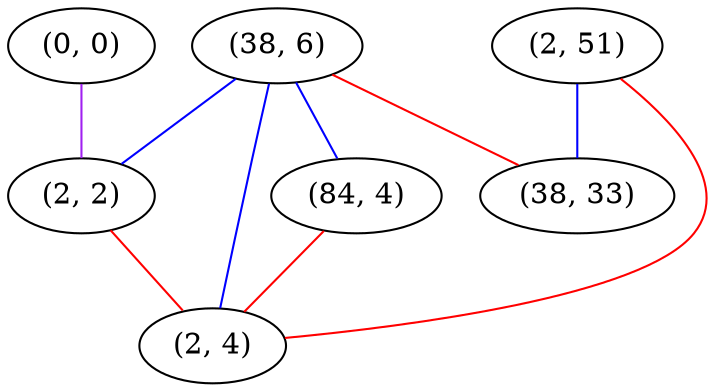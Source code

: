 graph "" {
"(0, 0)";
"(2, 51)";
"(38, 6)";
"(38, 33)";
"(2, 2)";
"(84, 4)";
"(2, 4)";
"(0, 0)" -- "(2, 2)"  [color=purple, key=0, weight=4];
"(2, 51)" -- "(38, 33)"  [color=blue, key=0, weight=3];
"(2, 51)" -- "(2, 4)"  [color=red, key=0, weight=1];
"(38, 6)" -- "(38, 33)"  [color=red, key=0, weight=1];
"(38, 6)" -- "(84, 4)"  [color=blue, key=0, weight=3];
"(38, 6)" -- "(2, 4)"  [color=blue, key=0, weight=3];
"(38, 6)" -- "(2, 2)"  [color=blue, key=0, weight=3];
"(2, 2)" -- "(2, 4)"  [color=red, key=0, weight=1];
"(84, 4)" -- "(2, 4)"  [color=red, key=0, weight=1];
}

